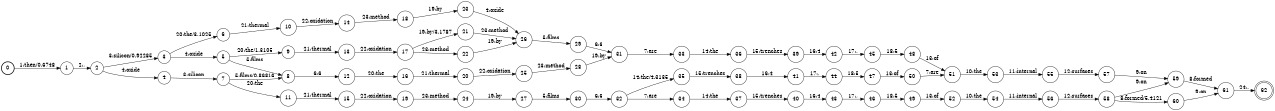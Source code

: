 digraph FST {
rankdir = LR;
size = "8.5,11";
label = "";
center = 1;
orientation = Portrait;
ranksep = "0.4";
nodesep = "0.25";
0 [label = "0", shape = circle, style = bold, fontsize = 14]
	0 -> 1 [label = "1:then/0.6748", fontsize = 14];
1 [label = "1", shape = circle, style = solid, fontsize = 14]
	1 -> 2 [label = "2:,", fontsize = 14];
2 [label = "2", shape = circle, style = solid, fontsize = 14]
	2 -> 3 [label = "3:silicon/0.92285", fontsize = 14];
	2 -> 4 [label = "4:oxide", fontsize = 14];
3 [label = "3", shape = circle, style = solid, fontsize = 14]
	3 -> 5 [label = "4:oxide", fontsize = 14];
	3 -> 6 [label = "20:the/3.1025", fontsize = 14];
4 [label = "4", shape = circle, style = solid, fontsize = 14]
	4 -> 7 [label = "3:silicon", fontsize = 14];
5 [label = "5", shape = circle, style = solid, fontsize = 14]
	5 -> 8 [label = "5:films", fontsize = 14];
	5 -> 9 [label = "20:the/1.3105", fontsize = 14];
6 [label = "6", shape = circle, style = solid, fontsize = 14]
	6 -> 10 [label = "21:thermal", fontsize = 14];
7 [label = "7", shape = circle, style = solid, fontsize = 14]
	7 -> 8 [label = "5:films/0.86816", fontsize = 14];
	7 -> 11 [label = "20:the", fontsize = 14];
8 [label = "8", shape = circle, style = solid, fontsize = 14]
	8 -> 12 [label = "6:6", fontsize = 14];
9 [label = "9", shape = circle, style = solid, fontsize = 14]
	9 -> 13 [label = "21:thermal", fontsize = 14];
10 [label = "10", shape = circle, style = solid, fontsize = 14]
	10 -> 14 [label = "22:oxidation", fontsize = 14];
11 [label = "11", shape = circle, style = solid, fontsize = 14]
	11 -> 15 [label = "21:thermal", fontsize = 14];
12 [label = "12", shape = circle, style = solid, fontsize = 14]
	12 -> 16 [label = "20:the", fontsize = 14];
13 [label = "13", shape = circle, style = solid, fontsize = 14]
	13 -> 17 [label = "22:oxidation", fontsize = 14];
14 [label = "14", shape = circle, style = solid, fontsize = 14]
	14 -> 18 [label = "23:method", fontsize = 14];
15 [label = "15", shape = circle, style = solid, fontsize = 14]
	15 -> 19 [label = "22:oxidation", fontsize = 14];
16 [label = "16", shape = circle, style = solid, fontsize = 14]
	16 -> 20 [label = "21:thermal", fontsize = 14];
17 [label = "17", shape = circle, style = solid, fontsize = 14]
	17 -> 21 [label = "19:by/3.1787", fontsize = 14];
	17 -> 22 [label = "23:method", fontsize = 14];
18 [label = "18", shape = circle, style = solid, fontsize = 14]
	18 -> 23 [label = "19:by", fontsize = 14];
19 [label = "19", shape = circle, style = solid, fontsize = 14]
	19 -> 24 [label = "23:method", fontsize = 14];
20 [label = "20", shape = circle, style = solid, fontsize = 14]
	20 -> 25 [label = "22:oxidation", fontsize = 14];
21 [label = "21", shape = circle, style = solid, fontsize = 14]
	21 -> 26 [label = "23:method", fontsize = 14];
22 [label = "22", shape = circle, style = solid, fontsize = 14]
	22 -> 26 [label = "19:by", fontsize = 14];
23 [label = "23", shape = circle, style = solid, fontsize = 14]
	23 -> 26 [label = "4:oxide", fontsize = 14];
24 [label = "24", shape = circle, style = solid, fontsize = 14]
	24 -> 27 [label = "19:by", fontsize = 14];
25 [label = "25", shape = circle, style = solid, fontsize = 14]
	25 -> 28 [label = "23:method", fontsize = 14];
26 [label = "26", shape = circle, style = solid, fontsize = 14]
	26 -> 29 [label = "5:films", fontsize = 14];
27 [label = "27", shape = circle, style = solid, fontsize = 14]
	27 -> 30 [label = "5:films", fontsize = 14];
28 [label = "28", shape = circle, style = solid, fontsize = 14]
	28 -> 31 [label = "19:by", fontsize = 14];
29 [label = "29", shape = circle, style = solid, fontsize = 14]
	29 -> 31 [label = "6:6", fontsize = 14];
30 [label = "30", shape = circle, style = solid, fontsize = 14]
	30 -> 32 [label = "6:6", fontsize = 14];
31 [label = "31", shape = circle, style = solid, fontsize = 14]
	31 -> 33 [label = "7:are", fontsize = 14];
32 [label = "32", shape = circle, style = solid, fontsize = 14]
	32 -> 34 [label = "7:are", fontsize = 14];
	32 -> 35 [label = "14:the/4.3135", fontsize = 14];
33 [label = "33", shape = circle, style = solid, fontsize = 14]
	33 -> 36 [label = "14:the", fontsize = 14];
34 [label = "34", shape = circle, style = solid, fontsize = 14]
	34 -> 37 [label = "14:the", fontsize = 14];
35 [label = "35", shape = circle, style = solid, fontsize = 14]
	35 -> 38 [label = "15:trenches", fontsize = 14];
36 [label = "36", shape = circle, style = solid, fontsize = 14]
	36 -> 39 [label = "15:trenches", fontsize = 14];
37 [label = "37", shape = circle, style = solid, fontsize = 14]
	37 -> 40 [label = "15:trenches", fontsize = 14];
38 [label = "38", shape = circle, style = solid, fontsize = 14]
	38 -> 41 [label = "16:4", fontsize = 14];
39 [label = "39", shape = circle, style = solid, fontsize = 14]
	39 -> 42 [label = "16:4", fontsize = 14];
40 [label = "40", shape = circle, style = solid, fontsize = 14]
	40 -> 43 [label = "16:4", fontsize = 14];
41 [label = "41", shape = circle, style = solid, fontsize = 14]
	41 -> 44 [label = "17:,", fontsize = 14];
42 [label = "42", shape = circle, style = solid, fontsize = 14]
	42 -> 45 [label = "17:,", fontsize = 14];
43 [label = "43", shape = circle, style = solid, fontsize = 14]
	43 -> 46 [label = "17:,", fontsize = 14];
44 [label = "44", shape = circle, style = solid, fontsize = 14]
	44 -> 47 [label = "18:5", fontsize = 14];
45 [label = "45", shape = circle, style = solid, fontsize = 14]
	45 -> 48 [label = "18:5", fontsize = 14];
46 [label = "46", shape = circle, style = solid, fontsize = 14]
	46 -> 49 [label = "18:5", fontsize = 14];
47 [label = "47", shape = circle, style = solid, fontsize = 14]
	47 -> 50 [label = "13:of", fontsize = 14];
48 [label = "48", shape = circle, style = solid, fontsize = 14]
	48 -> 51 [label = "13:of", fontsize = 14];
49 [label = "49", shape = circle, style = solid, fontsize = 14]
	49 -> 52 [label = "13:of", fontsize = 14];
50 [label = "50", shape = circle, style = solid, fontsize = 14]
	50 -> 51 [label = "7:are", fontsize = 14];
51 [label = "51", shape = circle, style = solid, fontsize = 14]
	51 -> 53 [label = "10:the", fontsize = 14];
52 [label = "52", shape = circle, style = solid, fontsize = 14]
	52 -> 54 [label = "10:the", fontsize = 14];
53 [label = "53", shape = circle, style = solid, fontsize = 14]
	53 -> 55 [label = "11:internal", fontsize = 14];
54 [label = "54", shape = circle, style = solid, fontsize = 14]
	54 -> 56 [label = "11:internal", fontsize = 14];
55 [label = "55", shape = circle, style = solid, fontsize = 14]
	55 -> 57 [label = "12:surfaces", fontsize = 14];
56 [label = "56", shape = circle, style = solid, fontsize = 14]
	56 -> 58 [label = "12:surfaces", fontsize = 14];
57 [label = "57", shape = circle, style = solid, fontsize = 14]
	57 -> 59 [label = "9:on", fontsize = 14];
58 [label = "58", shape = circle, style = solid, fontsize = 14]
	58 -> 60 [label = "8:formed/5.4121", fontsize = 14];
	58 -> 59 [label = "9:on", fontsize = 14];
59 [label = "59", shape = circle, style = solid, fontsize = 14]
	59 -> 61 [label = "8:formed", fontsize = 14];
60 [label = "60", shape = circle, style = solid, fontsize = 14]
	60 -> 61 [label = "9:on", fontsize = 14];
61 [label = "61", shape = circle, style = solid, fontsize = 14]
	61 -> 62 [label = "24:.", fontsize = 14];
62 [label = "62", shape = doublecircle, style = solid, fontsize = 14]
}
